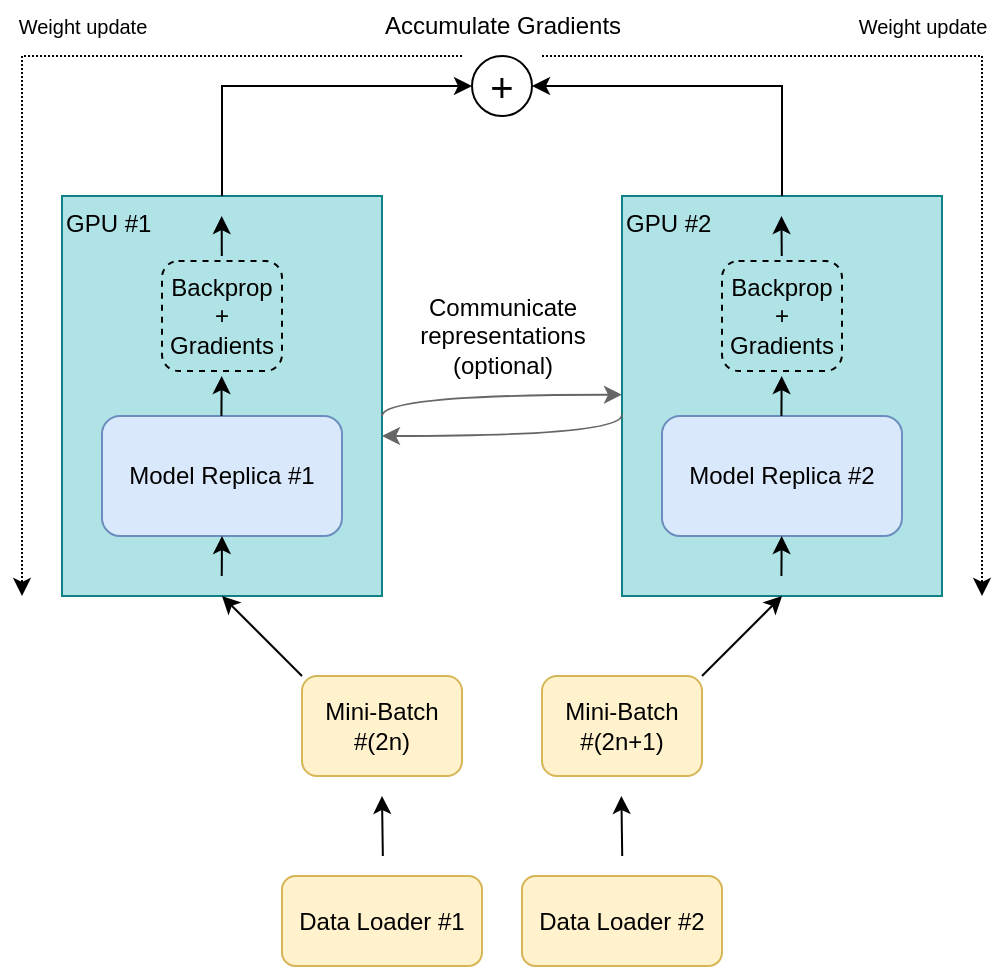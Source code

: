 <mxfile version="24.7.17">
  <diagram name="Page-1" id="b2cWNFqZZL0ne6SCtB5r">
    <mxGraphModel dx="954" dy="642" grid="0" gridSize="10" guides="1" tooltips="1" connect="1" arrows="1" fold="1" page="1" pageScale="1" pageWidth="827" pageHeight="1169" math="1" shadow="0">
      <root>
        <mxCell id="0" />
        <mxCell id="1" parent="0" />
        <mxCell id="lw4-ALwatdlcr4XSXjIa-5" value="&lt;div&gt;GPU #2&lt;/div&gt;&lt;div&gt;&lt;br&gt;&lt;/div&gt;&lt;div&gt;&lt;br&gt;&lt;/div&gt;&lt;div&gt;&lt;br&gt;&lt;/div&gt;&lt;div&gt;&lt;br&gt;&lt;/div&gt;&lt;div&gt;&lt;br&gt;&lt;/div&gt;&lt;div&gt;&lt;br&gt;&lt;/div&gt;&lt;div&gt;&lt;br&gt;&lt;/div&gt;&lt;div&gt;&lt;br&gt;&lt;/div&gt;&lt;div&gt;&lt;br&gt;&lt;/div&gt;&lt;div&gt;&lt;br&gt;&lt;/div&gt;&lt;div&gt;&lt;br&gt;&lt;/div&gt;&lt;div&gt;&lt;br&gt;&lt;/div&gt;" style="rounded=0;whiteSpace=wrap;html=1;align=left;fillColor=#b0e3e6;strokeColor=#0e8088;" parent="1" vertex="1">
          <mxGeometry x="440" y="280" width="160" height="200" as="geometry" />
        </mxCell>
        <mxCell id="lw4-ALwatdlcr4XSXjIa-1" value="&lt;div&gt;GPU #1&lt;/div&gt;&lt;div&gt;&lt;br&gt;&lt;/div&gt;&lt;div&gt;&lt;br&gt;&lt;/div&gt;&lt;div&gt;&lt;br&gt;&lt;/div&gt;&lt;div&gt;&lt;br&gt;&lt;/div&gt;&lt;div&gt;&lt;br&gt;&lt;/div&gt;&lt;div&gt;&lt;br&gt;&lt;/div&gt;&lt;div&gt;&lt;br&gt;&lt;/div&gt;&lt;div&gt;&lt;br&gt;&lt;/div&gt;&lt;div&gt;&lt;br&gt;&lt;/div&gt;&lt;div&gt;&lt;br&gt;&lt;/div&gt;&lt;div&gt;&lt;br&gt;&lt;/div&gt;&lt;div&gt;&lt;br&gt;&lt;/div&gt;" style="rounded=0;whiteSpace=wrap;html=1;align=left;fillColor=#b0e3e6;strokeColor=#0e8088;" parent="1" vertex="1">
          <mxGeometry x="160" y="280" width="160" height="200" as="geometry" />
        </mxCell>
        <mxCell id="lw4-ALwatdlcr4XSXjIa-3" value="Model Replica #1" style="rounded=1;whiteSpace=wrap;html=1;fillColor=#dae8fc;strokeColor=#6c8ebf;" parent="1" vertex="1">
          <mxGeometry x="180" y="390" width="120" height="60" as="geometry" />
        </mxCell>
        <mxCell id="lw4-ALwatdlcr4XSXjIa-4" value="Model Replica&amp;nbsp;#2" style="rounded=1;whiteSpace=wrap;html=1;fillColor=#dae8fc;strokeColor=#6c8ebf;" parent="1" vertex="1">
          <mxGeometry x="460" y="390" width="120" height="60" as="geometry" />
        </mxCell>
        <mxCell id="lw4-ALwatdlcr4XSXjIa-6" value="&lt;div style=&quot;text-align: justify;&quot;&gt;&lt;font style=&quot;font-size: 20px;&quot;&gt;+&lt;/font&gt;&lt;/div&gt;" style="ellipse;whiteSpace=wrap;html=1;aspect=fixed;" parent="1" vertex="1">
          <mxGeometry x="365" y="210" width="30" height="30" as="geometry" />
        </mxCell>
        <mxCell id="lw4-ALwatdlcr4XSXjIa-7" value="" style="endArrow=classic;html=1;rounded=0;entryX=0;entryY=0.5;entryDx=0;entryDy=0;exitX=0.5;exitY=0;exitDx=0;exitDy=0;" parent="1" source="lw4-ALwatdlcr4XSXjIa-1" target="lw4-ALwatdlcr4XSXjIa-6" edge="1">
          <mxGeometry width="50" height="50" relative="1" as="geometry">
            <mxPoint x="240" y="270" as="sourcePoint" />
            <mxPoint x="490" y="320" as="targetPoint" />
            <Array as="points">
              <mxPoint x="240" y="225" />
            </Array>
          </mxGeometry>
        </mxCell>
        <mxCell id="lw4-ALwatdlcr4XSXjIa-8" value="" style="endArrow=classic;html=1;rounded=0;entryX=0;entryY=0.5;entryDx=0;entryDy=0;exitX=0.5;exitY=0;exitDx=0;exitDy=0;" parent="1" edge="1">
          <mxGeometry width="50" height="50" relative="1" as="geometry">
            <mxPoint x="520" y="280" as="sourcePoint" />
            <mxPoint x="395" y="225" as="targetPoint" />
            <Array as="points">
              <mxPoint x="520" y="225" />
            </Array>
          </mxGeometry>
        </mxCell>
        <mxCell id="lw4-ALwatdlcr4XSXjIa-9" value="" style="endArrow=classic;html=1;rounded=0;entryX=0.5;entryY=1;entryDx=0;entryDy=0;exitX=0;exitY=0;exitDx=0;exitDy=0;" parent="1" source="lw4-ALwatdlcr4XSXjIa-35" target="lw4-ALwatdlcr4XSXjIa-1" edge="1">
          <mxGeometry width="50" height="50" relative="1" as="geometry">
            <mxPoint x="290" y="520" as="sourcePoint" />
            <mxPoint x="240" y="490" as="targetPoint" />
          </mxGeometry>
        </mxCell>
        <mxCell id="lw4-ALwatdlcr4XSXjIa-10" value="" style="endArrow=classic;html=1;rounded=0;entryX=0.5;entryY=1;entryDx=0;entryDy=0;exitX=1;exitY=0;exitDx=0;exitDy=0;" parent="1" source="lw4-ALwatdlcr4XSXjIa-19" target="lw4-ALwatdlcr4XSXjIa-5" edge="1">
          <mxGeometry width="50" height="50" relative="1" as="geometry">
            <mxPoint x="430" y="540" as="sourcePoint" />
            <mxPoint x="250" y="490" as="targetPoint" />
          </mxGeometry>
        </mxCell>
        <mxCell id="lw4-ALwatdlcr4XSXjIa-11" value="" style="endArrow=classic;html=1;rounded=0;dashed=1;dashPattern=1 1;" parent="1" edge="1">
          <mxGeometry width="50" height="50" relative="1" as="geometry">
            <mxPoint x="360" y="210" as="sourcePoint" />
            <mxPoint x="140" y="480" as="targetPoint" />
            <Array as="points">
              <mxPoint x="140" y="210" />
            </Array>
          </mxGeometry>
        </mxCell>
        <mxCell id="lw4-ALwatdlcr4XSXjIa-12" value="" style="endArrow=classic;html=1;rounded=0;dashed=1;dashPattern=1 1;" parent="1" edge="1">
          <mxGeometry width="50" height="50" relative="1" as="geometry">
            <mxPoint x="400" y="210" as="sourcePoint" />
            <mxPoint x="620" y="480" as="targetPoint" />
            <Array as="points">
              <mxPoint x="620" y="210" />
            </Array>
          </mxGeometry>
        </mxCell>
        <mxCell id="lw4-ALwatdlcr4XSXjIa-13" value="Data Loader #1" style="rounded=1;whiteSpace=wrap;html=1;fillColor=#fff2cc;strokeColor=#d6b656;" parent="1" vertex="1">
          <mxGeometry x="270" y="620" width="100" height="45" as="geometry" />
        </mxCell>
        <mxCell id="lw4-ALwatdlcr4XSXjIa-14" value="" style="endArrow=classic;html=1;rounded=0;" parent="1" edge="1">
          <mxGeometry width="50" height="50" relative="1" as="geometry">
            <mxPoint x="320.42" y="610" as="sourcePoint" />
            <mxPoint x="320" y="580" as="targetPoint" />
          </mxGeometry>
        </mxCell>
        <mxCell id="lw4-ALwatdlcr4XSXjIa-15" value="" style="endArrow=classic;html=1;rounded=0;" parent="1" edge="1">
          <mxGeometry width="50" height="50" relative="1" as="geometry">
            <mxPoint x="440.11" y="610" as="sourcePoint" />
            <mxPoint x="439.69" y="580" as="targetPoint" />
          </mxGeometry>
        </mxCell>
        <mxCell id="lw4-ALwatdlcr4XSXjIa-19" value="Mini-Batch&lt;div&gt;#(2n+1)&lt;br&gt;&lt;/div&gt;" style="rounded=1;whiteSpace=wrap;html=1;fillColor=#fff2cc;strokeColor=#d6b656;" parent="1" vertex="1">
          <mxGeometry x="400" y="520" width="80" height="50" as="geometry" />
        </mxCell>
        <mxCell id="lw4-ALwatdlcr4XSXjIa-20" value="" style="endArrow=classic;html=1;rounded=0;entryX=0.5;entryY=1;entryDx=0;entryDy=0;exitX=0.5;exitY=1;exitDx=0;exitDy=0;" parent="1" target="lw4-ALwatdlcr4XSXjIa-3" edge="1">
          <mxGeometry width="50" height="50" relative="1" as="geometry">
            <mxPoint x="239.88" y="470.0" as="sourcePoint" />
            <mxPoint x="239.88" y="440" as="targetPoint" />
          </mxGeometry>
        </mxCell>
        <mxCell id="lw4-ALwatdlcr4XSXjIa-21" value="" style="endArrow=classic;html=1;rounded=0;entryX=0.5;entryY=1;entryDx=0;entryDy=0;exitX=0.5;exitY=1;exitDx=0;exitDy=0;" parent="1" edge="1">
          <mxGeometry width="50" height="50" relative="1" as="geometry">
            <mxPoint x="519.72" y="470.0" as="sourcePoint" />
            <mxPoint x="519.84" y="450" as="targetPoint" />
          </mxGeometry>
        </mxCell>
        <mxCell id="lw4-ALwatdlcr4XSXjIa-22" value="" style="endArrow=classic;html=1;rounded=0;entryX=0.5;entryY=1;entryDx=0;entryDy=0;exitX=0.5;exitY=1;exitDx=0;exitDy=0;" parent="1" edge="1">
          <mxGeometry width="50" height="50" relative="1" as="geometry">
            <mxPoint x="239.72" y="390.0" as="sourcePoint" />
            <mxPoint x="239.84" y="370" as="targetPoint" />
          </mxGeometry>
        </mxCell>
        <mxCell id="lw4-ALwatdlcr4XSXjIa-23" value="" style="endArrow=classic;html=1;rounded=0;entryX=0.5;entryY=1;entryDx=0;entryDy=0;exitX=0.5;exitY=1;exitDx=0;exitDy=0;" parent="1" edge="1">
          <mxGeometry width="50" height="50" relative="1" as="geometry">
            <mxPoint x="519.72" y="390.0" as="sourcePoint" />
            <mxPoint x="519.84" y="370" as="targetPoint" />
          </mxGeometry>
        </mxCell>
        <mxCell id="lw4-ALwatdlcr4XSXjIa-27" value="" style="endArrow=classic;html=1;rounded=0;entryX=0.5;entryY=1;entryDx=0;entryDy=0;" parent="1" edge="1">
          <mxGeometry width="50" height="50" relative="1" as="geometry">
            <mxPoint x="239.904" y="310" as="sourcePoint" />
            <mxPoint x="239.84" y="290" as="targetPoint" />
          </mxGeometry>
        </mxCell>
        <mxCell id="lw4-ALwatdlcr4XSXjIa-29" value="&lt;span style=&quot;white-space: nowrap;&quot;&gt;Backprop&lt;/span&gt;&lt;div style=&quot;white-space: nowrap;&quot;&gt;+&lt;/div&gt;&lt;div style=&quot;white-space: nowrap;&quot;&gt;Gradients&lt;/div&gt;" style="rounded=1;whiteSpace=wrap;html=1;dashed=1;fillColor=#B0E3E6;" parent="1" vertex="1">
          <mxGeometry x="210" y="312.5" width="60" height="55" as="geometry" />
        </mxCell>
        <mxCell id="lw4-ALwatdlcr4XSXjIa-28" value="" style="endArrow=classic;html=1;rounded=0;entryX=0.5;entryY=1;entryDx=0;entryDy=0;" parent="1" edge="1">
          <mxGeometry width="50" height="50" relative="1" as="geometry">
            <mxPoint x="519.88" y="310" as="sourcePoint" />
            <mxPoint x="519.72" y="290" as="targetPoint" />
          </mxGeometry>
        </mxCell>
        <mxCell id="lw4-ALwatdlcr4XSXjIa-30" value="&lt;span style=&quot;white-space: nowrap;&quot;&gt;Backprop&lt;/span&gt;&lt;div style=&quot;white-space: nowrap;&quot;&gt;+&lt;/div&gt;&lt;div style=&quot;white-space: nowrap;&quot;&gt;Gradients&lt;/div&gt;" style="rounded=1;whiteSpace=wrap;html=1;dashed=1;fillColor=#B0E3E6;" parent="1" vertex="1">
          <mxGeometry x="490" y="312.5" width="60" height="55" as="geometry" />
        </mxCell>
        <mxCell id="lw4-ALwatdlcr4XSXjIa-31" value="Accumulate Gradients" style="text;html=1;align=center;verticalAlign=middle;resizable=0;points=[];autosize=1;strokeColor=none;fillColor=none;" parent="1" vertex="1">
          <mxGeometry x="312" y="182" width="136" height="26" as="geometry" />
        </mxCell>
        <mxCell id="lw4-ALwatdlcr4XSXjIa-32" value="&lt;font style=&quot;font-size: 10px;&quot;&gt;Weight update&lt;/font&gt;" style="text;html=1;align=center;verticalAlign=middle;resizable=0;points=[];autosize=1;strokeColor=none;fillColor=none;" parent="1" vertex="1">
          <mxGeometry x="129" y="182" width="82" height="26" as="geometry" />
        </mxCell>
        <mxCell id="lw4-ALwatdlcr4XSXjIa-33" value="&lt;span style=&quot;font-size: 10px;&quot;&gt;Weight update&lt;/span&gt;" style="text;html=1;align=center;verticalAlign=middle;resizable=0;points=[];autosize=1;strokeColor=none;fillColor=none;" parent="1" vertex="1">
          <mxGeometry x="549" y="182" width="82" height="26" as="geometry" />
        </mxCell>
        <mxCell id="lw4-ALwatdlcr4XSXjIa-34" value="Data Loader #2" style="rounded=1;whiteSpace=wrap;html=1;fillColor=#fff2cc;strokeColor=#d6b656;" parent="1" vertex="1">
          <mxGeometry x="390" y="620" width="100" height="45" as="geometry" />
        </mxCell>
        <mxCell id="lw4-ALwatdlcr4XSXjIa-35" value="Mini-Batch&lt;div&gt;#(2n)&lt;br&gt;&lt;/div&gt;" style="rounded=1;whiteSpace=wrap;html=1;fillColor=#fff2cc;strokeColor=#d6b656;" parent="1" vertex="1">
          <mxGeometry x="280" y="520" width="80" height="50" as="geometry" />
        </mxCell>
        <mxCell id="GY5c5GesZq7b8UH2um9Q-2" value="" style="endArrow=classic;html=1;rounded=0;edgeStyle=orthogonalEdgeStyle;curved=1;fillColor=#f5f5f5;strokeColor=#666666;" edge="1" parent="1">
          <mxGeometry width="50" height="50" relative="1" as="geometry">
            <mxPoint x="440" y="389.33" as="sourcePoint" />
            <mxPoint x="320" y="400" as="targetPoint" />
            <Array as="points">
              <mxPoint x="440" y="400" />
              <mxPoint x="320" y="400" />
            </Array>
          </mxGeometry>
        </mxCell>
        <mxCell id="GY5c5GesZq7b8UH2um9Q-3" value="" style="endArrow=classic;html=1;rounded=0;edgeStyle=orthogonalEdgeStyle;curved=1;fillColor=#f5f5f5;strokeColor=#666666;" edge="1" parent="1">
          <mxGeometry width="50" height="50" relative="1" as="geometry">
            <mxPoint x="320" y="390.0" as="sourcePoint" />
            <mxPoint x="440" y="379.33" as="targetPoint" />
            <Array as="points">
              <mxPoint x="320" y="379.33" />
              <mxPoint x="440" y="379.33" />
            </Array>
          </mxGeometry>
        </mxCell>
        <mxCell id="GY5c5GesZq7b8UH2um9Q-4" value="Communicate&lt;div&gt;representations&lt;/div&gt;&lt;div&gt;(optional)&lt;/div&gt;" style="text;html=1;align=center;verticalAlign=middle;resizable=0;points=[];autosize=1;strokeColor=none;fillColor=none;" vertex="1" parent="1">
          <mxGeometry x="325" y="320" width="110" height="60" as="geometry" />
        </mxCell>
      </root>
    </mxGraphModel>
  </diagram>
</mxfile>

